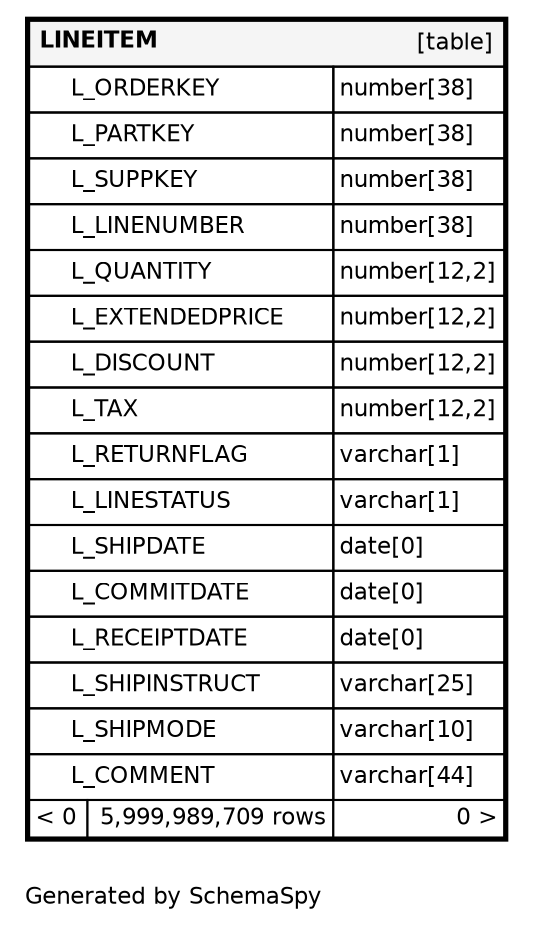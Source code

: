 digraph "oneDegreeRelationshipsDiagram" {
  graph [    rankdir="RL"    bgcolor="#ffffff"    label="\nGenerated by SchemaSpy"    labeljust="l"    nodesep="0.18"    ranksep="0.46"    fontname="Helvetica"    fontsize="11"    ration="compress"  ];  node [    fontname="Helvetica"    fontsize="11"    shape="plaintext"  ];  edge [    arrowsize="0.8"  ];
  "LINEITEM" [
   label=<
    <TABLE BORDER="2" CELLBORDER="1" CELLSPACING="0" BGCOLOR="#ffffff">
      <TR><TD COLSPAN="4"  BGCOLOR="#f5f5f5"><TABLE BORDER="0" CELLSPACING="0"><TR><TD ALIGN="LEFT" FIXEDSIZE="TRUE" WIDTH="63" HEIGHT="16"><B>LINEITEM</B></TD><TD ALIGN="RIGHT">[table]</TD></TR></TABLE></TD></TR>
      <TR><TD PORT="L_ORDERKEY" COLSPAN="2" ALIGN="LEFT"><TABLE BORDER="0" CELLSPACING="0" ALIGN="LEFT"><TR ALIGN="LEFT"><TD ALIGN="LEFT" FIXEDSIZE="TRUE" WIDTH="15" HEIGHT="16"></TD><TD ALIGN="LEFT" FIXEDSIZE="TRUE" WIDTH="125" HEIGHT="16">L_ORDERKEY</TD></TR></TABLE></TD><TD PORT="L_ORDERKEY.type" ALIGN="LEFT">number[38]</TD></TR>
      <TR><TD PORT="L_PARTKEY" COLSPAN="2" ALIGN="LEFT"><TABLE BORDER="0" CELLSPACING="0" ALIGN="LEFT"><TR ALIGN="LEFT"><TD ALIGN="LEFT" FIXEDSIZE="TRUE" WIDTH="15" HEIGHT="16"></TD><TD ALIGN="LEFT" FIXEDSIZE="TRUE" WIDTH="125" HEIGHT="16">L_PARTKEY</TD></TR></TABLE></TD><TD PORT="L_PARTKEY.type" ALIGN="LEFT">number[38]</TD></TR>
      <TR><TD PORT="L_SUPPKEY" COLSPAN="2" ALIGN="LEFT"><TABLE BORDER="0" CELLSPACING="0" ALIGN="LEFT"><TR ALIGN="LEFT"><TD ALIGN="LEFT" FIXEDSIZE="TRUE" WIDTH="15" HEIGHT="16"></TD><TD ALIGN="LEFT" FIXEDSIZE="TRUE" WIDTH="125" HEIGHT="16">L_SUPPKEY</TD></TR></TABLE></TD><TD PORT="L_SUPPKEY.type" ALIGN="LEFT">number[38]</TD></TR>
      <TR><TD PORT="L_LINENUMBER" COLSPAN="2" ALIGN="LEFT"><TABLE BORDER="0" CELLSPACING="0" ALIGN="LEFT"><TR ALIGN="LEFT"><TD ALIGN="LEFT" FIXEDSIZE="TRUE" WIDTH="15" HEIGHT="16"></TD><TD ALIGN="LEFT" FIXEDSIZE="TRUE" WIDTH="125" HEIGHT="16">L_LINENUMBER</TD></TR></TABLE></TD><TD PORT="L_LINENUMBER.type" ALIGN="LEFT">number[38]</TD></TR>
      <TR><TD PORT="L_QUANTITY" COLSPAN="2" ALIGN="LEFT"><TABLE BORDER="0" CELLSPACING="0" ALIGN="LEFT"><TR ALIGN="LEFT"><TD ALIGN="LEFT" FIXEDSIZE="TRUE" WIDTH="15" HEIGHT="16"></TD><TD ALIGN="LEFT" FIXEDSIZE="TRUE" WIDTH="125" HEIGHT="16">L_QUANTITY</TD></TR></TABLE></TD><TD PORT="L_QUANTITY.type" ALIGN="LEFT">number[12,2]</TD></TR>
      <TR><TD PORT="L_EXTENDEDPRICE" COLSPAN="2" ALIGN="LEFT"><TABLE BORDER="0" CELLSPACING="0" ALIGN="LEFT"><TR ALIGN="LEFT"><TD ALIGN="LEFT" FIXEDSIZE="TRUE" WIDTH="15" HEIGHT="16"></TD><TD ALIGN="LEFT" FIXEDSIZE="TRUE" WIDTH="125" HEIGHT="16">L_EXTENDEDPRICE</TD></TR></TABLE></TD><TD PORT="L_EXTENDEDPRICE.type" ALIGN="LEFT">number[12,2]</TD></TR>
      <TR><TD PORT="L_DISCOUNT" COLSPAN="2" ALIGN="LEFT"><TABLE BORDER="0" CELLSPACING="0" ALIGN="LEFT"><TR ALIGN="LEFT"><TD ALIGN="LEFT" FIXEDSIZE="TRUE" WIDTH="15" HEIGHT="16"></TD><TD ALIGN="LEFT" FIXEDSIZE="TRUE" WIDTH="125" HEIGHT="16">L_DISCOUNT</TD></TR></TABLE></TD><TD PORT="L_DISCOUNT.type" ALIGN="LEFT">number[12,2]</TD></TR>
      <TR><TD PORT="L_TAX" COLSPAN="2" ALIGN="LEFT"><TABLE BORDER="0" CELLSPACING="0" ALIGN="LEFT"><TR ALIGN="LEFT"><TD ALIGN="LEFT" FIXEDSIZE="TRUE" WIDTH="15" HEIGHT="16"></TD><TD ALIGN="LEFT" FIXEDSIZE="TRUE" WIDTH="125" HEIGHT="16">L_TAX</TD></TR></TABLE></TD><TD PORT="L_TAX.type" ALIGN="LEFT">number[12,2]</TD></TR>
      <TR><TD PORT="L_RETURNFLAG" COLSPAN="2" ALIGN="LEFT"><TABLE BORDER="0" CELLSPACING="0" ALIGN="LEFT"><TR ALIGN="LEFT"><TD ALIGN="LEFT" FIXEDSIZE="TRUE" WIDTH="15" HEIGHT="16"></TD><TD ALIGN="LEFT" FIXEDSIZE="TRUE" WIDTH="125" HEIGHT="16">L_RETURNFLAG</TD></TR></TABLE></TD><TD PORT="L_RETURNFLAG.type" ALIGN="LEFT">varchar[1]</TD></TR>
      <TR><TD PORT="L_LINESTATUS" COLSPAN="2" ALIGN="LEFT"><TABLE BORDER="0" CELLSPACING="0" ALIGN="LEFT"><TR ALIGN="LEFT"><TD ALIGN="LEFT" FIXEDSIZE="TRUE" WIDTH="15" HEIGHT="16"></TD><TD ALIGN="LEFT" FIXEDSIZE="TRUE" WIDTH="125" HEIGHT="16">L_LINESTATUS</TD></TR></TABLE></TD><TD PORT="L_LINESTATUS.type" ALIGN="LEFT">varchar[1]</TD></TR>
      <TR><TD PORT="L_SHIPDATE" COLSPAN="2" ALIGN="LEFT"><TABLE BORDER="0" CELLSPACING="0" ALIGN="LEFT"><TR ALIGN="LEFT"><TD ALIGN="LEFT" FIXEDSIZE="TRUE" WIDTH="15" HEIGHT="16"></TD><TD ALIGN="LEFT" FIXEDSIZE="TRUE" WIDTH="125" HEIGHT="16">L_SHIPDATE</TD></TR></TABLE></TD><TD PORT="L_SHIPDATE.type" ALIGN="LEFT">date[0]</TD></TR>
      <TR><TD PORT="L_COMMITDATE" COLSPAN="2" ALIGN="LEFT"><TABLE BORDER="0" CELLSPACING="0" ALIGN="LEFT"><TR ALIGN="LEFT"><TD ALIGN="LEFT" FIXEDSIZE="TRUE" WIDTH="15" HEIGHT="16"></TD><TD ALIGN="LEFT" FIXEDSIZE="TRUE" WIDTH="125" HEIGHT="16">L_COMMITDATE</TD></TR></TABLE></TD><TD PORT="L_COMMITDATE.type" ALIGN="LEFT">date[0]</TD></TR>
      <TR><TD PORT="L_RECEIPTDATE" COLSPAN="2" ALIGN="LEFT"><TABLE BORDER="0" CELLSPACING="0" ALIGN="LEFT"><TR ALIGN="LEFT"><TD ALIGN="LEFT" FIXEDSIZE="TRUE" WIDTH="15" HEIGHT="16"></TD><TD ALIGN="LEFT" FIXEDSIZE="TRUE" WIDTH="125" HEIGHT="16">L_RECEIPTDATE</TD></TR></TABLE></TD><TD PORT="L_RECEIPTDATE.type" ALIGN="LEFT">date[0]</TD></TR>
      <TR><TD PORT="L_SHIPINSTRUCT" COLSPAN="2" ALIGN="LEFT"><TABLE BORDER="0" CELLSPACING="0" ALIGN="LEFT"><TR ALIGN="LEFT"><TD ALIGN="LEFT" FIXEDSIZE="TRUE" WIDTH="15" HEIGHT="16"></TD><TD ALIGN="LEFT" FIXEDSIZE="TRUE" WIDTH="125" HEIGHT="16">L_SHIPINSTRUCT</TD></TR></TABLE></TD><TD PORT="L_SHIPINSTRUCT.type" ALIGN="LEFT">varchar[25]</TD></TR>
      <TR><TD PORT="L_SHIPMODE" COLSPAN="2" ALIGN="LEFT"><TABLE BORDER="0" CELLSPACING="0" ALIGN="LEFT"><TR ALIGN="LEFT"><TD ALIGN="LEFT" FIXEDSIZE="TRUE" WIDTH="15" HEIGHT="16"></TD><TD ALIGN="LEFT" FIXEDSIZE="TRUE" WIDTH="125" HEIGHT="16">L_SHIPMODE</TD></TR></TABLE></TD><TD PORT="L_SHIPMODE.type" ALIGN="LEFT">varchar[10]</TD></TR>
      <TR><TD PORT="L_COMMENT" COLSPAN="2" ALIGN="LEFT"><TABLE BORDER="0" CELLSPACING="0" ALIGN="LEFT"><TR ALIGN="LEFT"><TD ALIGN="LEFT" FIXEDSIZE="TRUE" WIDTH="15" HEIGHT="16"></TD><TD ALIGN="LEFT" FIXEDSIZE="TRUE" WIDTH="125" HEIGHT="16">L_COMMENT</TD></TR></TABLE></TD><TD PORT="L_COMMENT.type" ALIGN="LEFT">varchar[44]</TD></TR>
      <TR><TD ALIGN="LEFT" BGCOLOR="#ffffff">&lt; 0</TD><TD ALIGN="RIGHT" BGCOLOR="#ffffff">5,999,989,709 rows</TD><TD ALIGN="RIGHT" BGCOLOR="#ffffff">0 &gt;</TD></TR>
    </TABLE>>
    URL="LINEITEM.html"
    target="_top"
    tooltip="LINEITEM"
  ];
}
